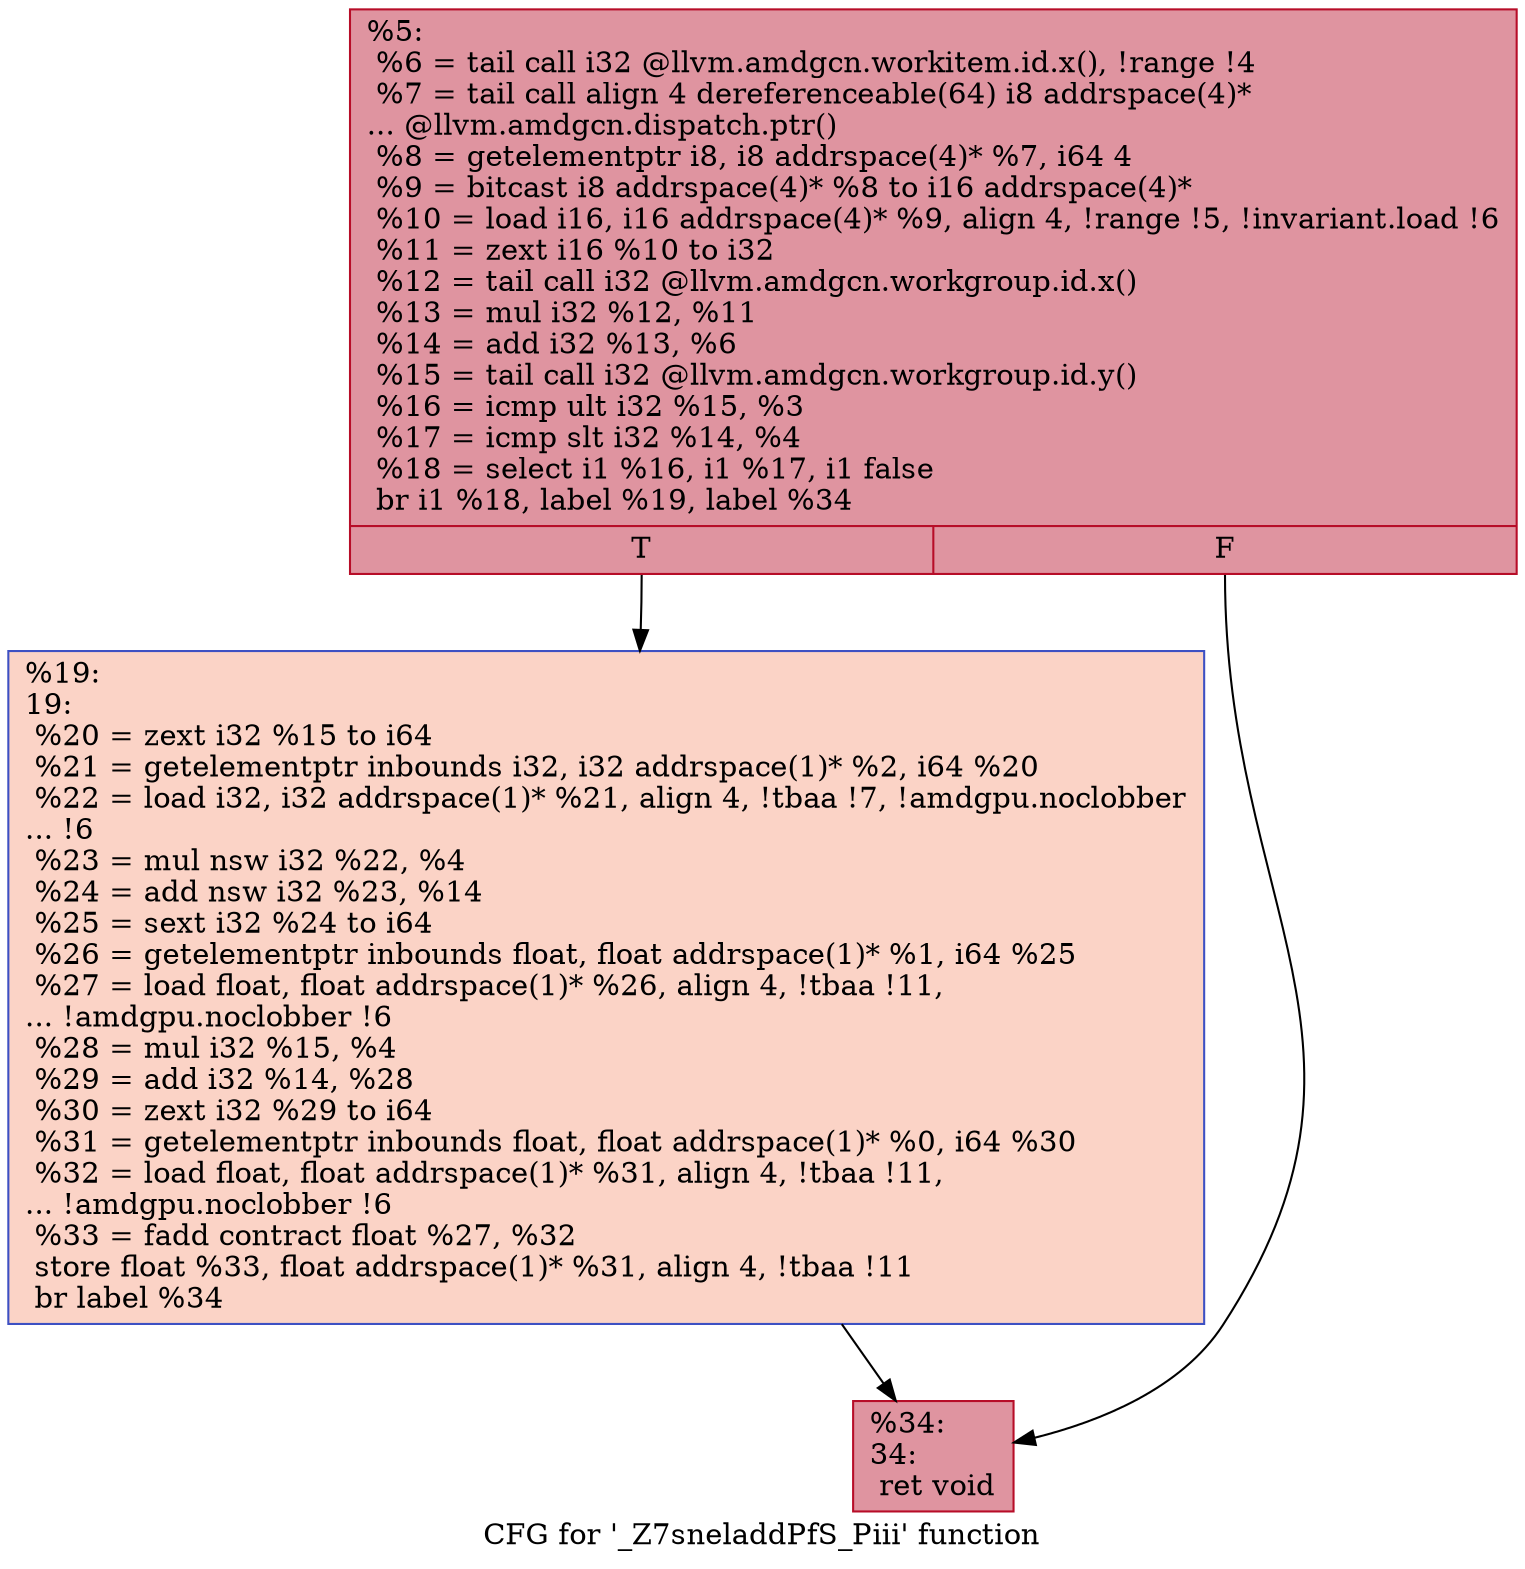 digraph "CFG for '_Z7sneladdPfS_Piii' function" {
	label="CFG for '_Z7sneladdPfS_Piii' function";

	Node0x45a4390 [shape=record,color="#b70d28ff", style=filled, fillcolor="#b70d2870",label="{%5:\l  %6 = tail call i32 @llvm.amdgcn.workitem.id.x(), !range !4\l  %7 = tail call align 4 dereferenceable(64) i8 addrspace(4)*\l... @llvm.amdgcn.dispatch.ptr()\l  %8 = getelementptr i8, i8 addrspace(4)* %7, i64 4\l  %9 = bitcast i8 addrspace(4)* %8 to i16 addrspace(4)*\l  %10 = load i16, i16 addrspace(4)* %9, align 4, !range !5, !invariant.load !6\l  %11 = zext i16 %10 to i32\l  %12 = tail call i32 @llvm.amdgcn.workgroup.id.x()\l  %13 = mul i32 %12, %11\l  %14 = add i32 %13, %6\l  %15 = tail call i32 @llvm.amdgcn.workgroup.id.y()\l  %16 = icmp ult i32 %15, %3\l  %17 = icmp slt i32 %14, %4\l  %18 = select i1 %16, i1 %17, i1 false\l  br i1 %18, label %19, label %34\l|{<s0>T|<s1>F}}"];
	Node0x45a4390:s0 -> Node0x45a65e0;
	Node0x45a4390:s1 -> Node0x45a6670;
	Node0x45a65e0 [shape=record,color="#3d50c3ff", style=filled, fillcolor="#f59c7d70",label="{%19:\l19:                                               \l  %20 = zext i32 %15 to i64\l  %21 = getelementptr inbounds i32, i32 addrspace(1)* %2, i64 %20\l  %22 = load i32, i32 addrspace(1)* %21, align 4, !tbaa !7, !amdgpu.noclobber\l... !6\l  %23 = mul nsw i32 %22, %4\l  %24 = add nsw i32 %23, %14\l  %25 = sext i32 %24 to i64\l  %26 = getelementptr inbounds float, float addrspace(1)* %1, i64 %25\l  %27 = load float, float addrspace(1)* %26, align 4, !tbaa !11,\l... !amdgpu.noclobber !6\l  %28 = mul i32 %15, %4\l  %29 = add i32 %14, %28\l  %30 = zext i32 %29 to i64\l  %31 = getelementptr inbounds float, float addrspace(1)* %0, i64 %30\l  %32 = load float, float addrspace(1)* %31, align 4, !tbaa !11,\l... !amdgpu.noclobber !6\l  %33 = fadd contract float %27, %32\l  store float %33, float addrspace(1)* %31, align 4, !tbaa !11\l  br label %34\l}"];
	Node0x45a65e0 -> Node0x45a6670;
	Node0x45a6670 [shape=record,color="#b70d28ff", style=filled, fillcolor="#b70d2870",label="{%34:\l34:                                               \l  ret void\l}"];
}
